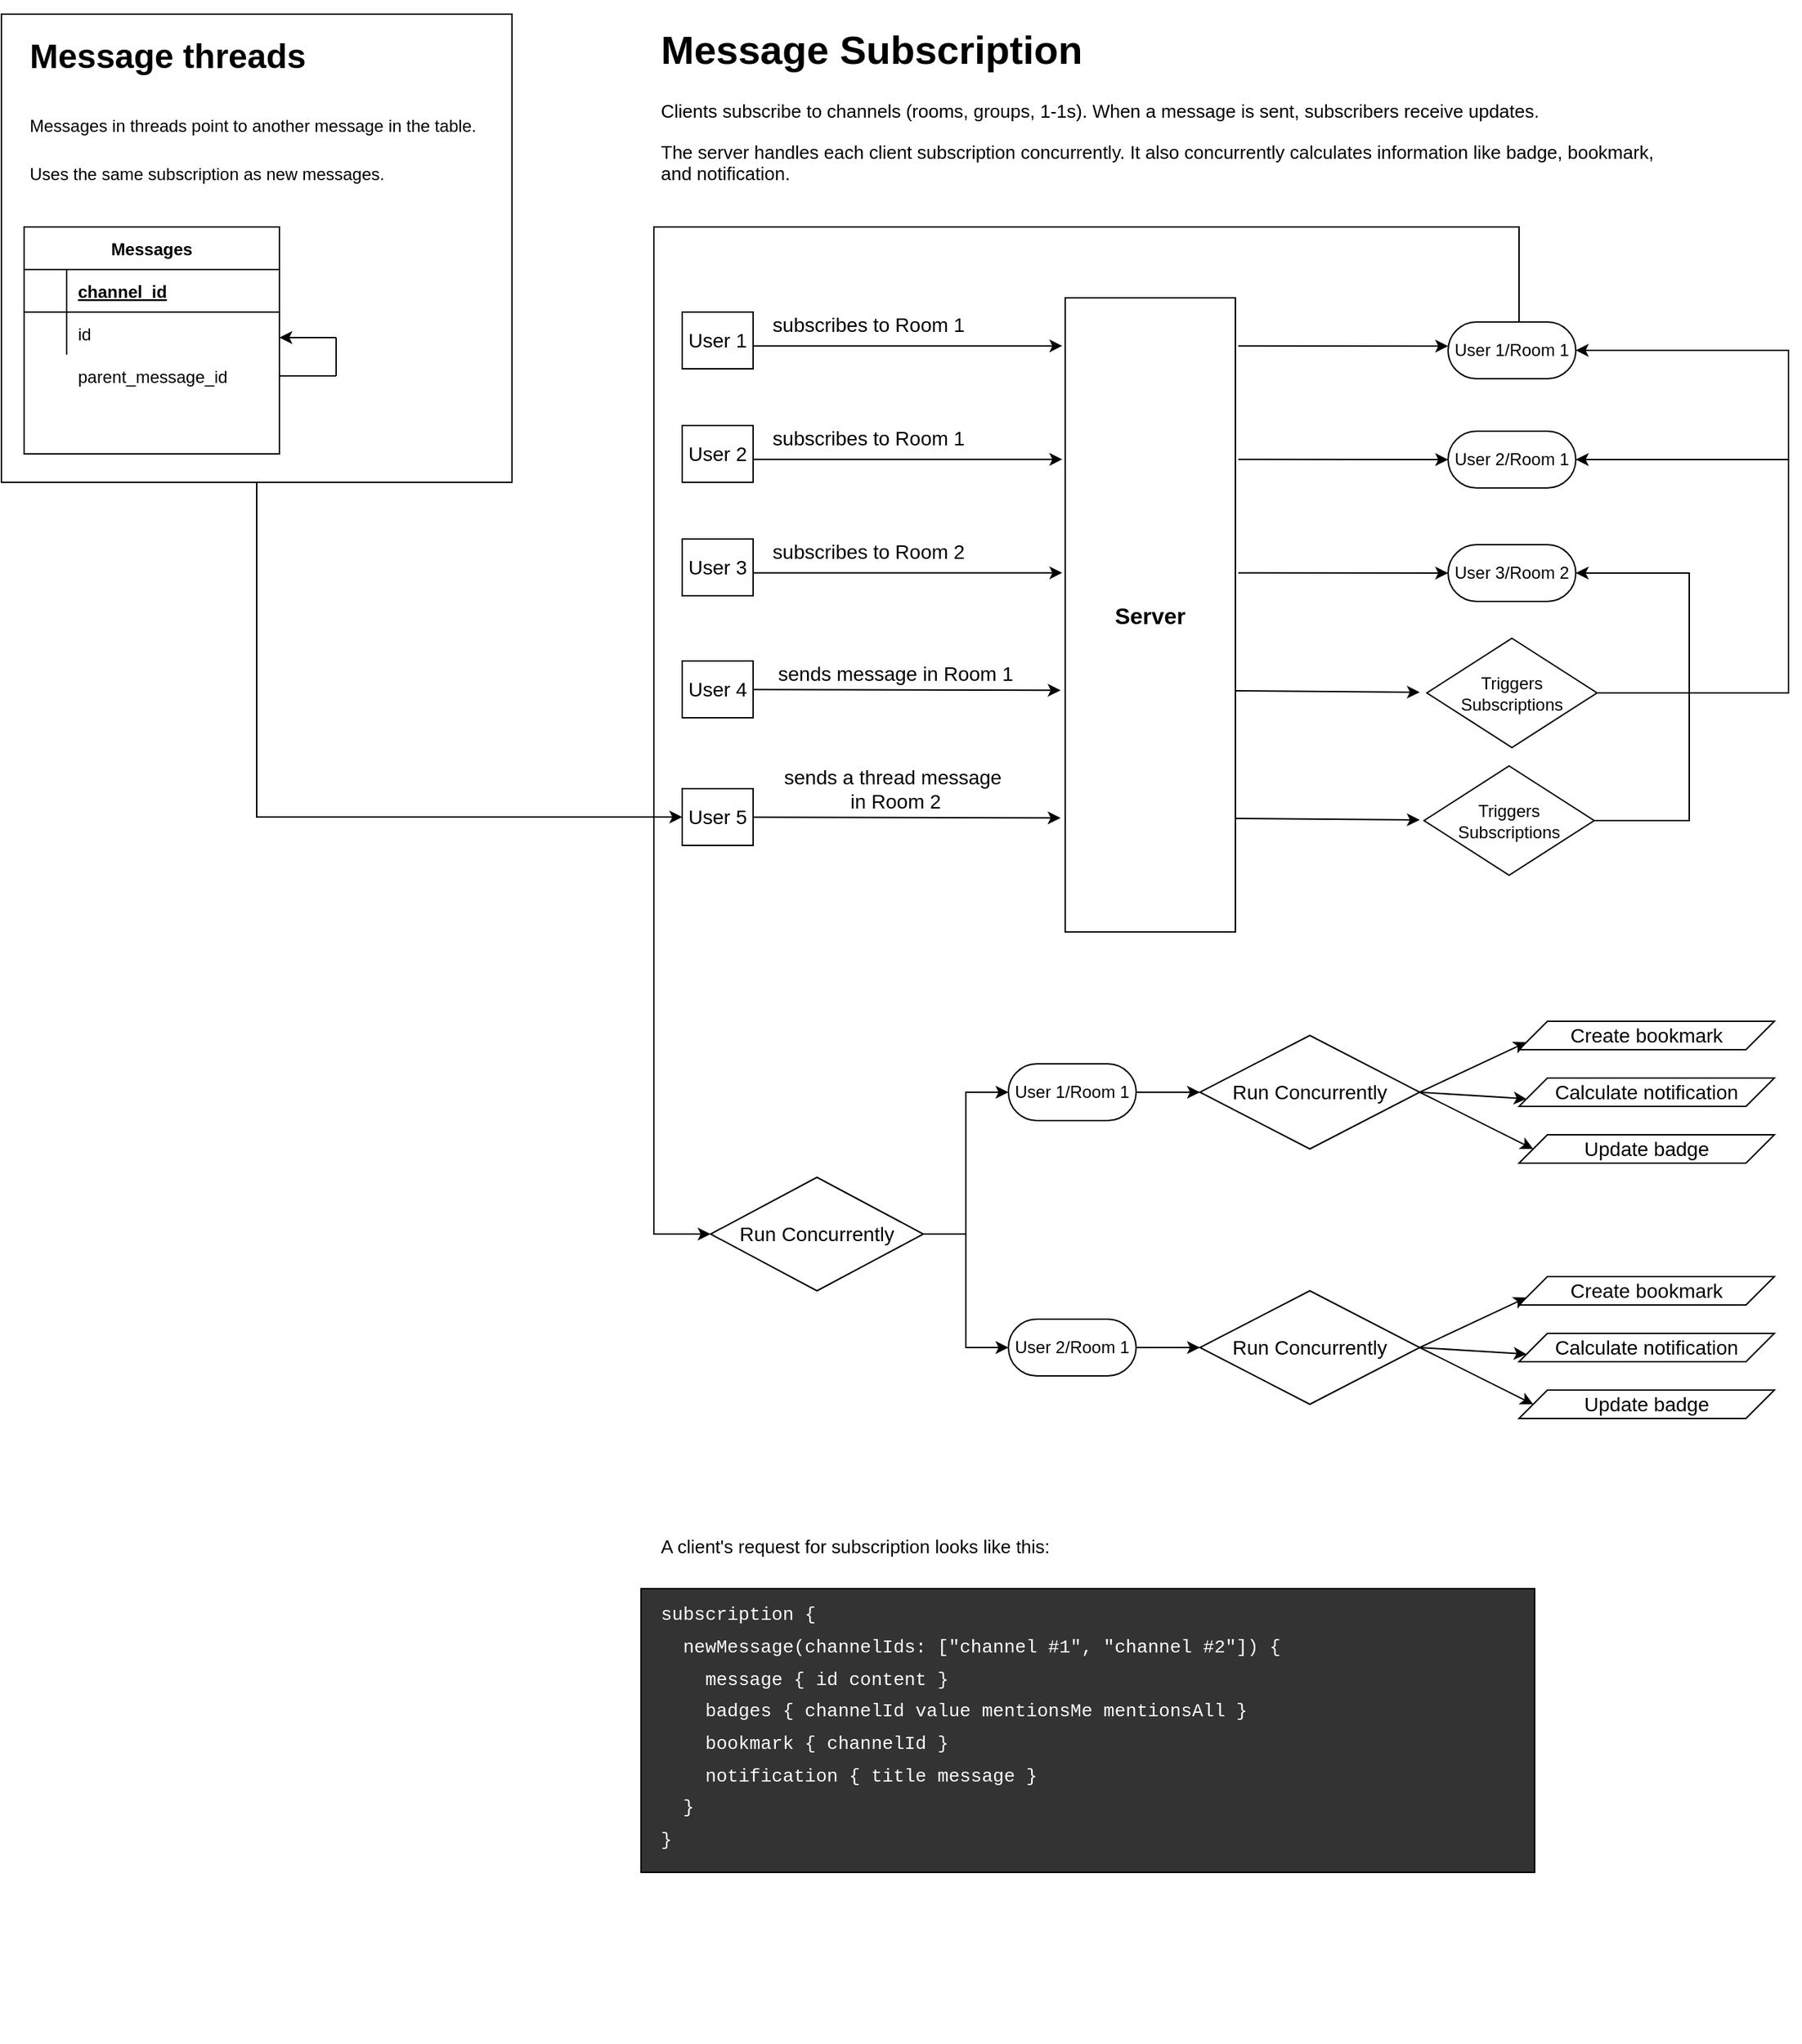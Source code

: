 <mxfile version="14.6.6" type="github">
  <diagram id="kgpKYQtTHZ0yAKxKKP6v" name="Page-1">
    <mxGraphModel dx="2516" dy="971" grid="1" gridSize="10" guides="1" tooltips="1" connect="1" arrows="1" fold="1" page="1" pageScale="1" pageWidth="850" pageHeight="1100" math="0" shadow="0">
      <root>
        <mxCell id="0" />
        <mxCell id="1" parent="0" />
        <mxCell id="08Y0YOnCNGVy-pqQsqJH-21" style="edgeStyle=orthogonalEdgeStyle;rounded=0;orthogonalLoop=1;jettySize=auto;html=1;entryX=0;entryY=0.5;entryDx=0;entryDy=0;" edge="1" parent="1" source="08Y0YOnCNGVy-pqQsqJH-20" target="08Y0YOnCNGVy-pqQsqJH-18">
          <mxGeometry relative="1" as="geometry">
            <Array as="points">
              <mxPoint x="-260" y="576" />
            </Array>
          </mxGeometry>
        </mxCell>
        <mxCell id="08Y0YOnCNGVy-pqQsqJH-20" value="" style="rounded=0;whiteSpace=wrap;html=1;fillColor=none;" vertex="1" parent="1">
          <mxGeometry x="-440" y="10" width="360" height="330" as="geometry" />
        </mxCell>
        <mxCell id="FobV05HcqF6CDb4__IpL-115" value="" style="rounded=0;whiteSpace=wrap;html=1;fontSize=14;fillColor=#333333;" parent="1" vertex="1">
          <mxGeometry x="11" y="1120" width="630" height="200" as="geometry" />
        </mxCell>
        <mxCell id="FobV05HcqF6CDb4__IpL-54" style="edgeStyle=orthogonalEdgeStyle;rounded=0;orthogonalLoop=1;jettySize=auto;html=1;fontSize=14;entryX=0;entryY=0.5;entryDx=0;entryDy=0;" parent="1" source="3nuBFxr9cyL0pnOWT2aG-6" target="FobV05HcqF6CDb4__IpL-77" edge="1">
          <mxGeometry relative="1" as="geometry">
            <mxPoint x="100" y="870" as="targetPoint" />
            <Array as="points">
              <mxPoint x="630" y="160" />
              <mxPoint x="20" y="160" />
              <mxPoint x="20" y="870" />
            </Array>
          </mxGeometry>
        </mxCell>
        <mxCell id="3nuBFxr9cyL0pnOWT2aG-6" value="User 1/Room 1" style="rounded=1;whiteSpace=wrap;html=1;arcSize=50;" parent="1" vertex="1">
          <mxGeometry x="580" y="227" width="90" height="40" as="geometry" />
        </mxCell>
        <mxCell id="FobV05HcqF6CDb4__IpL-49" style="edgeStyle=orthogonalEdgeStyle;rounded=0;orthogonalLoop=1;jettySize=auto;html=1;fontSize=14;entryX=1;entryY=0.5;entryDx=0;entryDy=0;" parent="1" source="FobV05HcqF6CDb4__IpL-20" target="FobV05HcqF6CDb4__IpL-33" edge="1">
          <mxGeometry relative="1" as="geometry">
            <mxPoint x="808" y="357" as="targetPoint" />
            <Array as="points">
              <mxPoint x="820" y="488" />
              <mxPoint x="820" y="324" />
            </Array>
          </mxGeometry>
        </mxCell>
        <mxCell id="08Y0YOnCNGVy-pqQsqJH-13" style="edgeStyle=orthogonalEdgeStyle;rounded=0;orthogonalLoop=1;jettySize=auto;html=1;entryX=1;entryY=0.5;entryDx=0;entryDy=0;" edge="1" parent="1" source="FobV05HcqF6CDb4__IpL-20" target="3nuBFxr9cyL0pnOWT2aG-6">
          <mxGeometry relative="1" as="geometry">
            <Array as="points">
              <mxPoint x="820" y="488" />
              <mxPoint x="820" y="247" />
            </Array>
          </mxGeometry>
        </mxCell>
        <mxCell id="FobV05HcqF6CDb4__IpL-20" value="Triggers&lt;br&gt;Subscriptions" style="rhombus;whiteSpace=wrap;html=1;" parent="1" vertex="1">
          <mxGeometry x="565" y="450" width="120" height="77" as="geometry" />
        </mxCell>
        <mxCell id="FobV05HcqF6CDb4__IpL-23" value="&lt;b style=&quot;font-size: 16px;&quot;&gt;Server&lt;/b&gt;" style="rounded=0;whiteSpace=wrap;html=1;fontSize=16;" parent="1" vertex="1">
          <mxGeometry x="310" y="210" width="120" height="447" as="geometry" />
        </mxCell>
        <mxCell id="FobV05HcqF6CDb4__IpL-33" value="User 2/Room 1" style="rounded=1;whiteSpace=wrap;html=1;arcSize=50;" parent="1" vertex="1">
          <mxGeometry x="580" y="304" width="90" height="40" as="geometry" />
        </mxCell>
        <mxCell id="FobV05HcqF6CDb4__IpL-34" style="edgeStyle=orthogonalEdgeStyle;rounded=0;orthogonalLoop=1;jettySize=auto;html=1;entryX=-0.017;entryY=0.101;entryDx=0;entryDy=0;entryPerimeter=0;fontSize=16;" parent="1" edge="1">
          <mxGeometry relative="1" as="geometry">
            <mxPoint x="307.96" y="323.865" as="targetPoint" />
            <Array as="points">
              <mxPoint x="248" y="324" />
            </Array>
            <mxPoint x="80" y="323.9" as="sourcePoint" />
          </mxGeometry>
        </mxCell>
        <mxCell id="FobV05HcqF6CDb4__IpL-35" value="subscribes to Room 1" style="edgeLabel;html=1;align=center;verticalAlign=middle;resizable=0;points=[];fontSize=14;" parent="FobV05HcqF6CDb4__IpL-34" vertex="1" connectable="0">
          <mxGeometry x="-0.205" y="-1" relative="1" as="geometry">
            <mxPoint y="-16" as="offset" />
          </mxGeometry>
        </mxCell>
        <mxCell id="FobV05HcqF6CDb4__IpL-37" value="" style="endArrow=classic;html=1;fontSize=14;entryX=0;entryY=0.5;entryDx=0;entryDy=0;exitX=1.017;exitY=0.101;exitDx=0;exitDy=0;exitPerimeter=0;" parent="1" target="FobV05HcqF6CDb4__IpL-33" edge="1">
          <mxGeometry width="50" height="50" relative="1" as="geometry">
            <mxPoint x="432.04" y="323.865" as="sourcePoint" />
            <mxPoint x="480" y="374" as="targetPoint" />
          </mxGeometry>
        </mxCell>
        <mxCell id="FobV05HcqF6CDb4__IpL-38" value="User 3/Room 2" style="rounded=1;whiteSpace=wrap;html=1;arcSize=50;" parent="1" vertex="1">
          <mxGeometry x="580" y="384" width="90" height="40" as="geometry" />
        </mxCell>
        <mxCell id="FobV05HcqF6CDb4__IpL-39" style="edgeStyle=orthogonalEdgeStyle;rounded=0;orthogonalLoop=1;jettySize=auto;html=1;entryX=-0.017;entryY=0.101;entryDx=0;entryDy=0;entryPerimeter=0;fontSize=16;" parent="1" edge="1">
          <mxGeometry relative="1" as="geometry">
            <mxPoint x="307.96" y="403.865" as="targetPoint" />
            <Array as="points">
              <mxPoint x="248" y="404" />
            </Array>
            <mxPoint x="80" y="403.9" as="sourcePoint" />
          </mxGeometry>
        </mxCell>
        <mxCell id="FobV05HcqF6CDb4__IpL-40" value="subscribes to Room 2" style="edgeLabel;html=1;align=center;verticalAlign=middle;resizable=0;points=[];fontSize=14;" parent="FobV05HcqF6CDb4__IpL-39" vertex="1" connectable="0">
          <mxGeometry x="-0.205" y="-1" relative="1" as="geometry">
            <mxPoint y="-16" as="offset" />
          </mxGeometry>
        </mxCell>
        <mxCell id="FobV05HcqF6CDb4__IpL-42" value="" style="endArrow=classic;html=1;fontSize=14;entryX=0;entryY=0.5;entryDx=0;entryDy=0;exitX=1.017;exitY=0.101;exitDx=0;exitDy=0;exitPerimeter=0;" parent="1" target="FobV05HcqF6CDb4__IpL-38" edge="1">
          <mxGeometry width="50" height="50" relative="1" as="geometry">
            <mxPoint x="432.04" y="403.865" as="sourcePoint" />
            <mxPoint x="480" y="454" as="targetPoint" />
          </mxGeometry>
        </mxCell>
        <mxCell id="FobV05HcqF6CDb4__IpL-43" style="edgeStyle=orthogonalEdgeStyle;rounded=0;orthogonalLoop=1;jettySize=auto;html=1;entryX=-0.017;entryY=0.101;entryDx=0;entryDy=0;entryPerimeter=0;fontSize=16;" parent="1" edge="1">
          <mxGeometry relative="1" as="geometry">
            <mxPoint x="307.96" y="243.865" as="targetPoint" />
            <Array as="points">
              <mxPoint x="248" y="244" />
            </Array>
            <mxPoint x="80" y="243.9" as="sourcePoint" />
          </mxGeometry>
        </mxCell>
        <mxCell id="FobV05HcqF6CDb4__IpL-44" value="subscribes to Room 1" style="edgeLabel;html=1;align=center;verticalAlign=middle;resizable=0;points=[];fontSize=14;" parent="FobV05HcqF6CDb4__IpL-43" vertex="1" connectable="0">
          <mxGeometry x="-0.205" y="-1" relative="1" as="geometry">
            <mxPoint y="-16" as="offset" />
          </mxGeometry>
        </mxCell>
        <mxCell id="FobV05HcqF6CDb4__IpL-45" value="" style="endArrow=classic;html=1;fontSize=14;entryX=0;entryY=0.5;entryDx=0;entryDy=0;exitX=1.017;exitY=0.101;exitDx=0;exitDy=0;exitPerimeter=0;" parent="1" edge="1">
          <mxGeometry width="50" height="50" relative="1" as="geometry">
            <mxPoint x="432.04" y="243.865" as="sourcePoint" />
            <mxPoint x="580" y="244" as="targetPoint" />
          </mxGeometry>
        </mxCell>
        <mxCell id="FobV05HcqF6CDb4__IpL-47" value="" style="endArrow=classic;html=1;fontSize=14;entryX=-0.027;entryY=0.941;entryDx=0;entryDy=0;entryPerimeter=0;" parent="1" source="FobV05HcqF6CDb4__IpL-61" edge="1">
          <mxGeometry width="50" height="50" relative="1" as="geometry">
            <mxPoint x="160" y="488" as="sourcePoint" />
            <mxPoint x="306.76" y="486.627" as="targetPoint" />
          </mxGeometry>
        </mxCell>
        <mxCell id="FobV05HcqF6CDb4__IpL-62" value="sends message in Room 1" style="edgeLabel;html=1;align=center;verticalAlign=middle;resizable=0;points=[];fontSize=14;" parent="FobV05HcqF6CDb4__IpL-47" vertex="1" connectable="0">
          <mxGeometry x="-0.661" relative="1" as="geometry">
            <mxPoint x="63" y="-11" as="offset" />
          </mxGeometry>
        </mxCell>
        <mxCell id="FobV05HcqF6CDb4__IpL-48" value="" style="endArrow=classic;html=1;fontSize=14;" parent="1" edge="1">
          <mxGeometry width="50" height="50" relative="1" as="geometry">
            <mxPoint x="430" y="487" as="sourcePoint" />
            <mxPoint x="560" y="488" as="targetPoint" />
          </mxGeometry>
        </mxCell>
        <mxCell id="FobV05HcqF6CDb4__IpL-101" style="edgeStyle=orthogonalEdgeStyle;rounded=0;orthogonalLoop=1;jettySize=auto;html=1;entryX=0;entryY=0.5;entryDx=0;entryDy=0;fontSize=14;" parent="1" source="FobV05HcqF6CDb4__IpL-52" target="FobV05HcqF6CDb4__IpL-97" edge="1">
          <mxGeometry relative="1" as="geometry" />
        </mxCell>
        <mxCell id="FobV05HcqF6CDb4__IpL-52" value="User 1/Room 1" style="rounded=1;whiteSpace=wrap;html=1;arcSize=50;" parent="1" vertex="1">
          <mxGeometry x="270" y="750" width="90" height="40" as="geometry" />
        </mxCell>
        <mxCell id="FobV05HcqF6CDb4__IpL-53" value="User 2/Room 1" style="rounded=1;whiteSpace=wrap;html=1;arcSize=50;" parent="1" vertex="1">
          <mxGeometry x="270" y="930" width="90" height="40" as="geometry" />
        </mxCell>
        <mxCell id="FobV05HcqF6CDb4__IpL-58" value="User 1" style="rounded=0;whiteSpace=wrap;html=1;fontSize=14;" parent="1" vertex="1">
          <mxGeometry x="40" y="220" width="50" height="40" as="geometry" />
        </mxCell>
        <mxCell id="FobV05HcqF6CDb4__IpL-59" value="User 2" style="rounded=0;whiteSpace=wrap;html=1;fontSize=14;" parent="1" vertex="1">
          <mxGeometry x="40" y="300" width="50" height="40" as="geometry" />
        </mxCell>
        <mxCell id="FobV05HcqF6CDb4__IpL-60" value="User 3" style="rounded=0;whiteSpace=wrap;html=1;fontSize=14;" parent="1" vertex="1">
          <mxGeometry x="40" y="380" width="50" height="40" as="geometry" />
        </mxCell>
        <mxCell id="FobV05HcqF6CDb4__IpL-61" value="User 4" style="rounded=0;whiteSpace=wrap;html=1;fontSize=14;" parent="1" vertex="1">
          <mxGeometry x="40" y="466" width="50" height="40" as="geometry" />
        </mxCell>
        <mxCell id="FobV05HcqF6CDb4__IpL-79" style="edgeStyle=orthogonalEdgeStyle;rounded=0;orthogonalLoop=1;jettySize=auto;html=1;entryX=0;entryY=0.5;entryDx=0;entryDy=0;fontSize=14;" parent="1" source="FobV05HcqF6CDb4__IpL-77" target="FobV05HcqF6CDb4__IpL-53" edge="1">
          <mxGeometry relative="1" as="geometry" />
        </mxCell>
        <mxCell id="FobV05HcqF6CDb4__IpL-80" style="edgeStyle=orthogonalEdgeStyle;rounded=0;orthogonalLoop=1;jettySize=auto;html=1;entryX=0;entryY=0.5;entryDx=0;entryDy=0;fontSize=14;" parent="1" source="FobV05HcqF6CDb4__IpL-77" target="FobV05HcqF6CDb4__IpL-52" edge="1">
          <mxGeometry relative="1" as="geometry" />
        </mxCell>
        <mxCell id="FobV05HcqF6CDb4__IpL-77" value="Run Concurrently" style="rhombus;whiteSpace=wrap;html=1;fontSize=14;" parent="1" vertex="1">
          <mxGeometry x="60" y="830" width="150" height="80" as="geometry" />
        </mxCell>
        <mxCell id="FobV05HcqF6CDb4__IpL-81" value="Create bookmark" style="shape=parallelogram;perimeter=parallelogramPerimeter;whiteSpace=wrap;html=1;fixedSize=1;fontSize=14;" parent="1" vertex="1">
          <mxGeometry x="630" y="720" width="180" height="20" as="geometry" />
        </mxCell>
        <mxCell id="FobV05HcqF6CDb4__IpL-82" value="Calculate notification" style="shape=parallelogram;perimeter=parallelogramPerimeter;whiteSpace=wrap;html=1;fixedSize=1;fontSize=14;" parent="1" vertex="1">
          <mxGeometry x="630" y="760" width="180" height="20" as="geometry" />
        </mxCell>
        <mxCell id="FobV05HcqF6CDb4__IpL-83" value="Update badge" style="shape=parallelogram;perimeter=parallelogramPerimeter;whiteSpace=wrap;html=1;fixedSize=1;fontSize=14;" parent="1" vertex="1">
          <mxGeometry x="630" y="800" width="180" height="20" as="geometry" />
        </mxCell>
        <mxCell id="FobV05HcqF6CDb4__IpL-97" value="Run Concurrently" style="rhombus;whiteSpace=wrap;html=1;fontSize=14;" parent="1" vertex="1">
          <mxGeometry x="405" y="730" width="155" height="80" as="geometry" />
        </mxCell>
        <mxCell id="FobV05HcqF6CDb4__IpL-98" value="" style="endArrow=classic;html=1;fontSize=14;entryX=0;entryY=0.75;entryDx=0;entryDy=0;exitX=1;exitY=0.5;exitDx=0;exitDy=0;" parent="1" source="FobV05HcqF6CDb4__IpL-97" target="FobV05HcqF6CDb4__IpL-81" edge="1">
          <mxGeometry width="50" height="50" relative="1" as="geometry">
            <mxPoint x="420" y="870" as="sourcePoint" />
            <mxPoint x="470" y="820" as="targetPoint" />
          </mxGeometry>
        </mxCell>
        <mxCell id="FobV05HcqF6CDb4__IpL-99" value="" style="endArrow=classic;html=1;fontSize=14;entryX=0;entryY=0.75;entryDx=0;entryDy=0;exitX=1;exitY=0.5;exitDx=0;exitDy=0;" parent="1" source="FobV05HcqF6CDb4__IpL-97" target="FobV05HcqF6CDb4__IpL-82" edge="1">
          <mxGeometry width="50" height="50" relative="1" as="geometry">
            <mxPoint x="550" y="830" as="sourcePoint" />
            <mxPoint x="600" y="780" as="targetPoint" />
          </mxGeometry>
        </mxCell>
        <mxCell id="FobV05HcqF6CDb4__IpL-100" value="" style="endArrow=classic;html=1;fontSize=14;entryX=0;entryY=0.5;entryDx=0;entryDy=0;exitX=1;exitY=0.5;exitDx=0;exitDy=0;" parent="1" source="FobV05HcqF6CDb4__IpL-97" target="FobV05HcqF6CDb4__IpL-83" edge="1">
          <mxGeometry width="50" height="50" relative="1" as="geometry">
            <mxPoint x="420" y="870" as="sourcePoint" />
            <mxPoint x="470" y="820" as="targetPoint" />
          </mxGeometry>
        </mxCell>
        <mxCell id="FobV05HcqF6CDb4__IpL-102" style="edgeStyle=orthogonalEdgeStyle;rounded=0;orthogonalLoop=1;jettySize=auto;html=1;entryX=0;entryY=0.5;entryDx=0;entryDy=0;fontSize=14;exitX=1;exitY=0.5;exitDx=0;exitDy=0;" parent="1" source="FobV05HcqF6CDb4__IpL-53" target="FobV05HcqF6CDb4__IpL-106" edge="1">
          <mxGeometry relative="1" as="geometry">
            <mxPoint x="380" y="950" as="sourcePoint" />
          </mxGeometry>
        </mxCell>
        <mxCell id="FobV05HcqF6CDb4__IpL-103" value="Create bookmark" style="shape=parallelogram;perimeter=parallelogramPerimeter;whiteSpace=wrap;html=1;fixedSize=1;fontSize=14;" parent="1" vertex="1">
          <mxGeometry x="630" y="900" width="180" height="20" as="geometry" />
        </mxCell>
        <mxCell id="FobV05HcqF6CDb4__IpL-104" value="Calculate notification" style="shape=parallelogram;perimeter=parallelogramPerimeter;whiteSpace=wrap;html=1;fixedSize=1;fontSize=14;" parent="1" vertex="1">
          <mxGeometry x="630" y="940" width="180" height="20" as="geometry" />
        </mxCell>
        <mxCell id="FobV05HcqF6CDb4__IpL-105" value="Update badge" style="shape=parallelogram;perimeter=parallelogramPerimeter;whiteSpace=wrap;html=1;fixedSize=1;fontSize=14;" parent="1" vertex="1">
          <mxGeometry x="630" y="980" width="180" height="20" as="geometry" />
        </mxCell>
        <mxCell id="FobV05HcqF6CDb4__IpL-106" value="Run Concurrently" style="rhombus;whiteSpace=wrap;html=1;fontSize=14;" parent="1" vertex="1">
          <mxGeometry x="405" y="910" width="155" height="80" as="geometry" />
        </mxCell>
        <mxCell id="FobV05HcqF6CDb4__IpL-107" value="" style="endArrow=classic;html=1;fontSize=14;entryX=0;entryY=0.75;entryDx=0;entryDy=0;exitX=1;exitY=0.5;exitDx=0;exitDy=0;" parent="1" source="FobV05HcqF6CDb4__IpL-106" target="FobV05HcqF6CDb4__IpL-103" edge="1">
          <mxGeometry width="50" height="50" relative="1" as="geometry">
            <mxPoint x="420" y="1050" as="sourcePoint" />
            <mxPoint x="470" y="1000" as="targetPoint" />
          </mxGeometry>
        </mxCell>
        <mxCell id="FobV05HcqF6CDb4__IpL-108" value="" style="endArrow=classic;html=1;fontSize=14;entryX=0;entryY=0.75;entryDx=0;entryDy=0;exitX=1;exitY=0.5;exitDx=0;exitDy=0;" parent="1" source="FobV05HcqF6CDb4__IpL-106" target="FobV05HcqF6CDb4__IpL-104" edge="1">
          <mxGeometry width="50" height="50" relative="1" as="geometry">
            <mxPoint x="550" y="1010" as="sourcePoint" />
            <mxPoint x="600" y="960" as="targetPoint" />
          </mxGeometry>
        </mxCell>
        <mxCell id="FobV05HcqF6CDb4__IpL-109" value="" style="endArrow=classic;html=1;fontSize=14;entryX=0;entryY=0.5;entryDx=0;entryDy=0;exitX=1;exitY=0.5;exitDx=0;exitDy=0;" parent="1" source="FobV05HcqF6CDb4__IpL-106" target="FobV05HcqF6CDb4__IpL-105" edge="1">
          <mxGeometry width="50" height="50" relative="1" as="geometry">
            <mxPoint x="420" y="1050" as="sourcePoint" />
            <mxPoint x="470" y="1000" as="targetPoint" />
          </mxGeometry>
        </mxCell>
        <mxCell id="FobV05HcqF6CDb4__IpL-110" value="&lt;p style=&quot;line-height: 90%&quot;&gt;&lt;/p&gt;&lt;h1&gt;Message Subscription&amp;nbsp;&lt;/h1&gt;&lt;p style=&quot;font-size: 13px&quot;&gt;&lt;font style=&quot;font-size: 13px&quot;&gt;Clients subscribe to channels (rooms, groups, 1-1s).&amp;nbsp;&lt;span&gt;When a message is sent, subscribers&lt;/span&gt;&lt;span&gt;&amp;nbsp;receive updates.&lt;/span&gt;&lt;/font&gt;&lt;/p&gt;&lt;p style=&quot;font-size: 13px&quot;&gt;&lt;font style=&quot;font-size: 13px&quot;&gt;The server handles each client subscription concurrently. It also concurrently calculates information like badge, bookmark, and notification.&lt;/font&gt;&lt;/p&gt;&lt;p&gt;&lt;/p&gt;" style="text;html=1;strokeColor=none;fillColor=none;spacing=5;spacingTop=-20;whiteSpace=wrap;overflow=hidden;rounded=0;fontSize=14;" parent="1" vertex="1">
          <mxGeometry x="20" y="10" width="730" height="130" as="geometry" />
        </mxCell>
        <mxCell id="FobV05HcqF6CDb4__IpL-112" value="&lt;p style=&quot;line-height: 0%&quot;&gt;&lt;/p&gt;&lt;h1 style=&quot;line-height: 100% ; font-size: 13px&quot;&gt;&lt;font style=&quot;font-size: 13px ; font-weight: normal&quot;&gt;A client&#39;s request for subscription looks like this:&lt;/font&gt;&lt;/h1&gt;&lt;div&gt;&lt;font style=&quot;font-size: 13px ; font-weight: normal&quot;&gt;&lt;br&gt;&lt;/font&gt;&lt;/div&gt;&lt;h1 style=&quot;line-height: 100% ; font-size: 13px&quot;&gt;&lt;font style=&quot;font-size: 13px ; font-weight: normal&quot; face=&quot;Courier New&quot; color=&quot;#ffffff&quot;&gt;subscription {&lt;/font&gt;&lt;/h1&gt;&lt;h1 style=&quot;line-height: 100% ; font-size: 13px&quot;&gt;&lt;font style=&quot;font-size: 13px ; font-weight: normal&quot; face=&quot;Courier New&quot; color=&quot;#ffffff&quot;&gt;&amp;nbsp; newMessage(channelIds: [&quot;channel #1&quot;, &quot;channel #2&quot;]) {&lt;/font&gt;&lt;/h1&gt;&lt;h1 style=&quot;line-height: 100% ; font-size: 13px&quot;&gt;&lt;font style=&quot;font-size: 13px ; font-weight: normal&quot; face=&quot;Courier New&quot; color=&quot;#ffffff&quot;&gt;&amp;nbsp; &amp;nbsp; message { id content }&lt;/font&gt;&lt;/h1&gt;&lt;h1 style=&quot;line-height: 100% ; font-size: 13px&quot;&gt;&lt;font style=&quot;font-size: 13px ; font-weight: normal&quot; face=&quot;Courier New&quot; color=&quot;#ffffff&quot;&gt;&amp;nbsp; &amp;nbsp; badges { channelId value mentionsMe mentionsAll }&lt;/font&gt;&lt;/h1&gt;&lt;h1 style=&quot;line-height: 100% ; font-size: 13px&quot;&gt;&lt;font style=&quot;font-size: 13px ; font-weight: normal&quot; face=&quot;Courier New&quot; color=&quot;#ffffff&quot;&gt;&amp;nbsp; &amp;nbsp; bookmark { channelId }&lt;/font&gt;&lt;/h1&gt;&lt;h1 style=&quot;line-height: 100% ; font-size: 13px&quot;&gt;&lt;font style=&quot;font-size: 13px ; font-weight: normal&quot; face=&quot;Courier New&quot; color=&quot;#ffffff&quot;&gt;&amp;nbsp; &amp;nbsp; notification { title message }&lt;/font&gt;&lt;/h1&gt;&lt;h1 style=&quot;line-height: 100% ; font-size: 13px&quot;&gt;&lt;font style=&quot;font-size: 13px ; font-weight: normal&quot; face=&quot;Courier New&quot; color=&quot;#ffffff&quot;&gt;&amp;nbsp; }&lt;/font&gt;&lt;/h1&gt;&lt;h1 style=&quot;line-height: 100% ; font-size: 13px&quot;&gt;&lt;font style=&quot;font-size: 13px ; font-weight: normal&quot; face=&quot;Courier New&quot; color=&quot;#ffffff&quot;&gt;}&lt;/font&gt;&lt;/h1&gt;&lt;div style=&quot;font-size: 13px&quot;&gt;&lt;br&gt;&lt;/div&gt;&lt;p&gt;&lt;/p&gt;" style="text;html=1;strokeColor=none;fillColor=none;spacing=5;spacingTop=-20;whiteSpace=wrap;overflow=hidden;rounded=0;fontSize=14;" parent="1" vertex="1">
          <mxGeometry x="20" y="1080" width="740" height="360" as="geometry" />
        </mxCell>
        <mxCell id="08Y0YOnCNGVy-pqQsqJH-1" value="Messages" style="shape=table;startSize=30;container=1;collapsible=1;childLayout=tableLayout;fixedRows=1;rowLines=0;fontStyle=1;align=center;resizeLast=1;" vertex="1" parent="1">
          <mxGeometry x="-424" y="160" width="180" height="160" as="geometry">
            <mxRectangle x="70" y="50" width="90" height="30" as="alternateBounds" />
          </mxGeometry>
        </mxCell>
        <mxCell id="08Y0YOnCNGVy-pqQsqJH-2" value="" style="shape=partialRectangle;collapsible=0;dropTarget=0;pointerEvents=0;fillColor=none;points=[[0,0.5],[1,0.5]];portConstraint=eastwest;top=0;left=0;right=0;bottom=1;" vertex="1" parent="08Y0YOnCNGVy-pqQsqJH-1">
          <mxGeometry y="30" width="180" height="30" as="geometry" />
        </mxCell>
        <mxCell id="08Y0YOnCNGVy-pqQsqJH-3" value="" style="shape=partialRectangle;overflow=hidden;connectable=0;fillColor=none;top=0;left=0;bottom=0;right=0;fontStyle=1;" vertex="1" parent="08Y0YOnCNGVy-pqQsqJH-2">
          <mxGeometry width="30" height="30" as="geometry" />
        </mxCell>
        <mxCell id="08Y0YOnCNGVy-pqQsqJH-4" value="channel_id" style="shape=partialRectangle;overflow=hidden;connectable=0;fillColor=none;top=0;left=0;bottom=0;right=0;align=left;spacingLeft=6;fontStyle=5;" vertex="1" parent="08Y0YOnCNGVy-pqQsqJH-2">
          <mxGeometry x="30" width="150" height="30" as="geometry" />
        </mxCell>
        <mxCell id="08Y0YOnCNGVy-pqQsqJH-5" value="" style="shape=partialRectangle;collapsible=0;dropTarget=0;pointerEvents=0;fillColor=none;points=[[0,0.5],[1,0.5]];portConstraint=eastwest;top=0;left=0;right=0;bottom=0;" vertex="1" parent="08Y0YOnCNGVy-pqQsqJH-1">
          <mxGeometry y="60" width="180" height="30" as="geometry" />
        </mxCell>
        <mxCell id="08Y0YOnCNGVy-pqQsqJH-6" value="" style="shape=partialRectangle;overflow=hidden;connectable=0;fillColor=none;top=0;left=0;bottom=0;right=0;" vertex="1" parent="08Y0YOnCNGVy-pqQsqJH-5">
          <mxGeometry width="30" height="30" as="geometry" />
        </mxCell>
        <mxCell id="08Y0YOnCNGVy-pqQsqJH-7" value="id" style="shape=partialRectangle;overflow=hidden;connectable=0;fillColor=none;top=0;left=0;bottom=0;right=0;align=left;spacingLeft=6;" vertex="1" parent="08Y0YOnCNGVy-pqQsqJH-5">
          <mxGeometry x="30" width="150" height="30" as="geometry" />
        </mxCell>
        <mxCell id="08Y0YOnCNGVy-pqQsqJH-8" value="parent_message_id" style="shape=partialRectangle;overflow=hidden;connectable=0;fillColor=none;top=0;left=0;bottom=0;right=0;align=left;spacingLeft=6;" vertex="1" parent="1">
          <mxGeometry x="-394" y="250" width="130" height="30" as="geometry" />
        </mxCell>
        <mxCell id="08Y0YOnCNGVy-pqQsqJH-9" value="" style="endArrow=none;html=1;" edge="1" parent="1">
          <mxGeometry width="50" height="50" relative="1" as="geometry">
            <mxPoint x="-244" y="265" as="sourcePoint" />
            <mxPoint x="-204" y="265" as="targetPoint" />
          </mxGeometry>
        </mxCell>
        <mxCell id="08Y0YOnCNGVy-pqQsqJH-10" value="" style="endArrow=none;html=1;" edge="1" parent="1">
          <mxGeometry width="50" height="50" relative="1" as="geometry">
            <mxPoint x="-204" y="265" as="sourcePoint" />
            <mxPoint x="-204" y="238" as="targetPoint" />
          </mxGeometry>
        </mxCell>
        <mxCell id="08Y0YOnCNGVy-pqQsqJH-11" value="" style="endArrow=classic;html=1;" edge="1" parent="1">
          <mxGeometry width="50" height="50" relative="1" as="geometry">
            <mxPoint x="-204" y="238" as="sourcePoint" />
            <mxPoint x="-244" y="238" as="targetPoint" />
          </mxGeometry>
        </mxCell>
        <mxCell id="08Y0YOnCNGVy-pqQsqJH-12" value="&lt;h1&gt;&lt;span&gt;Message threads&lt;/span&gt;&lt;/h1&gt;&lt;h1&gt;&lt;span style=&quot;font-size: 12px ; font-weight: normal&quot;&gt;Messages in threads point to another message in the table.&lt;/span&gt;&lt;br&gt;&lt;/h1&gt;&lt;div&gt;Uses the same subscription as new messages.&lt;/div&gt;" style="text;html=1;strokeColor=none;fillColor=none;spacing=5;spacingTop=-20;whiteSpace=wrap;overflow=hidden;rounded=0;" vertex="1" parent="1">
          <mxGeometry x="-425" y="20" width="351" height="110" as="geometry" />
        </mxCell>
        <mxCell id="08Y0YOnCNGVy-pqQsqJH-19" style="edgeStyle=orthogonalEdgeStyle;rounded=0;orthogonalLoop=1;jettySize=auto;html=1;entryX=1;entryY=0.5;entryDx=0;entryDy=0;" edge="1" parent="1" source="08Y0YOnCNGVy-pqQsqJH-14" target="FobV05HcqF6CDb4__IpL-38">
          <mxGeometry relative="1" as="geometry">
            <Array as="points">
              <mxPoint x="750" y="579" />
              <mxPoint x="750" y="404" />
            </Array>
          </mxGeometry>
        </mxCell>
        <mxCell id="08Y0YOnCNGVy-pqQsqJH-14" value="Triggers&lt;br&gt;Subscriptions" style="rhombus;whiteSpace=wrap;html=1;" vertex="1" parent="1">
          <mxGeometry x="563" y="540" width="120" height="77" as="geometry" />
        </mxCell>
        <mxCell id="08Y0YOnCNGVy-pqQsqJH-15" value="" style="endArrow=classic;html=1;fontSize=14;entryX=-0.027;entryY=0.941;entryDx=0;entryDy=0;entryPerimeter=0;" edge="1" parent="1" source="08Y0YOnCNGVy-pqQsqJH-18">
          <mxGeometry width="50" height="50" relative="1" as="geometry">
            <mxPoint x="160" y="578" as="sourcePoint" />
            <mxPoint x="306.76" y="576.627" as="targetPoint" />
          </mxGeometry>
        </mxCell>
        <mxCell id="08Y0YOnCNGVy-pqQsqJH-16" value="sends a thread message&amp;nbsp;&lt;br&gt;in Room 2" style="edgeLabel;html=1;align=center;verticalAlign=middle;resizable=0;points=[];fontSize=14;" vertex="1" connectable="0" parent="08Y0YOnCNGVy-pqQsqJH-15">
          <mxGeometry x="-0.661" relative="1" as="geometry">
            <mxPoint x="63" y="-20" as="offset" />
          </mxGeometry>
        </mxCell>
        <mxCell id="08Y0YOnCNGVy-pqQsqJH-17" value="" style="endArrow=classic;html=1;fontSize=14;" edge="1" parent="1">
          <mxGeometry width="50" height="50" relative="1" as="geometry">
            <mxPoint x="430" y="577" as="sourcePoint" />
            <mxPoint x="560" y="578" as="targetPoint" />
          </mxGeometry>
        </mxCell>
        <mxCell id="08Y0YOnCNGVy-pqQsqJH-18" value="User 5" style="rounded=0;whiteSpace=wrap;html=1;fontSize=14;" vertex="1" parent="1">
          <mxGeometry x="40" y="556" width="50" height="40" as="geometry" />
        </mxCell>
      </root>
    </mxGraphModel>
  </diagram>
</mxfile>
